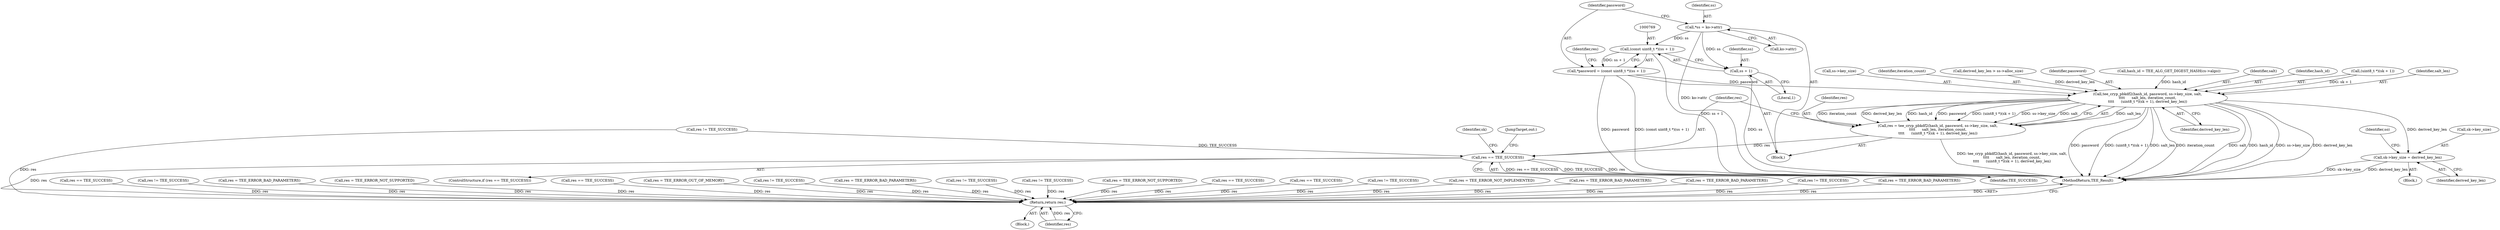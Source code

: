 digraph "0_optee_os_a637243270fc1faae16de059091795c32d86e65e@pointer" {
"1000760" [label="(Call,*ss = ko->attr)"];
"1000768" [label="(Call,(const uint8_t *)(ss + 1))"];
"1000766" [label="(Call,*password = (const uint8_t *)(ss + 1))"];
"1000804" [label="(Call,tee_cryp_pbkdf2(hash_id, password, ss->key_size, salt,\n\t\t\t\t      salt_len, iteration_count,\n\t\t\t\t      (uint8_t *)(sk + 1), derived_key_len))"];
"1000802" [label="(Call,res = tee_cryp_pbkdf2(hash_id, password, ss->key_size, salt,\n\t\t\t\t      salt_len, iteration_count,\n\t\t\t\t      (uint8_t *)(sk + 1), derived_key_len))"];
"1000820" [label="(Call,res == TEE_SUCCESS)"];
"1000847" [label="(Return,return res;)"];
"1000824" [label="(Call,sk->key_size = derived_key_len)"];
"1000770" [label="(Call,ss + 1)"];
"1000819" [label="(ControlStructure,if (res == TEE_SUCCESS))"];
"1000812" [label="(Identifier,iteration_count)"];
"1000792" [label="(Call,derived_key_len > ss->alloc_size)"];
"1000747" [label="(Block,)"];
"1000719" [label="(Call,res == TEE_SUCCESS)"];
"1000806" [label="(Identifier,password)"];
"1000687" [label="(Call,res != TEE_SUCCESS)"];
"1000385" [label="(Call,res = TEE_ERROR_BAD_PARAMETERS)"];
"1000824" [label="(Call,sk->key_size = derived_key_len)"];
"1000113" [label="(Block,)"];
"1000825" [label="(Call,sk->key_size)"];
"1000753" [label="(Call,hash_id = TEE_ALG_GET_DIGEST_HASH(cs->algo))"];
"1000847" [label="(Return,return res;)"];
"1000761" [label="(Identifier,ss)"];
"1000821" [label="(Identifier,res)"];
"1000841" [label="(Call,res = TEE_ERROR_NOT_SUPPORTED)"];
"1000774" [label="(Identifier,res)"];
"1000787" [label="(Call,res != TEE_SUCCESS)"];
"1000622" [label="(Call,res == TEE_SUCCESS)"];
"1000344" [label="(Call,res = TEE_ERROR_OUT_OF_MEMORY)"];
"1000207" [label="(Call,res != TEE_SUCCESS)"];
"1000820" [label="(Call,res == TEE_SUCCESS)"];
"1000255" [label="(Call,res = TEE_ERROR_BAD_PARAMETERS)"];
"1000194" [label="(Call,res != TEE_SUCCESS)"];
"1000771" [label="(Identifier,ss)"];
"1000849" [label="(MethodReturn,TEE_Result)"];
"1000828" [label="(Identifier,derived_key_len)"];
"1000810" [label="(Identifier,salt)"];
"1000768" [label="(Call,(const uint8_t *)(ss + 1))"];
"1000826" [label="(Identifier,sk)"];
"1000762" [label="(Call,ko->attr)"];
"1000804" [label="(Call,tee_cryp_pbkdf2(hash_id, password, ss->key_size, salt,\n\t\t\t\t      salt_len, iteration_count,\n\t\t\t\t      (uint8_t *)(sk + 1), derived_key_len))"];
"1000848" [label="(Identifier,res)"];
"1000588" [label="(Call,res != TEE_SUCCESS)"];
"1000228" [label="(Call,res = TEE_ERROR_NOT_SUPPORTED)"];
"1000514" [label="(Call,res == TEE_SUCCESS)"];
"1000766" [label="(Call,*password = (const uint8_t *)(ss + 1))"];
"1000760" [label="(Call,*ss = ko->attr)"];
"1000770" [label="(Call,ss + 1)"];
"1000805" [label="(Identifier,hash_id)"];
"1000832" [label="(Identifier,so)"];
"1000813" [label="(Call,(uint8_t *)(sk + 1))"];
"1000822" [label="(Identifier,TEE_SUCCESS)"];
"1000767" [label="(Identifier,password)"];
"1000314" [label="(Call,res == TEE_SUCCESS)"];
"1000431" [label="(Call,res != TEE_SUCCESS)"];
"1000772" [label="(Literal,1)"];
"1000420" [label="(Call,res = TEE_ERROR_NOT_IMPLEMENTED)"];
"1000698" [label="(Call,res = TEE_ERROR_BAD_PARAMETERS)"];
"1000802" [label="(Call,res = tee_cryp_pbkdf2(hash_id, password, ss->key_size, salt,\n\t\t\t\t      salt_len, iteration_count,\n\t\t\t\t      (uint8_t *)(sk + 1), derived_key_len))"];
"1000599" [label="(Call,res = TEE_ERROR_BAD_PARAMETERS)"];
"1000180" [label="(Call,res != TEE_SUCCESS)"];
"1000811" [label="(Identifier,salt_len)"];
"1000807" [label="(Call,ss->key_size)"];
"1000803" [label="(Identifier,res)"];
"1000844" [label="(JumpTarget,out:)"];
"1000823" [label="(Block,)"];
"1000798" [label="(Call,res = TEE_ERROR_BAD_PARAMETERS)"];
"1000818" [label="(Identifier,derived_key_len)"];
"1000760" -> "1000747"  [label="AST: "];
"1000760" -> "1000762"  [label="CFG: "];
"1000761" -> "1000760"  [label="AST: "];
"1000762" -> "1000760"  [label="AST: "];
"1000767" -> "1000760"  [label="CFG: "];
"1000760" -> "1000849"  [label="DDG: ko->attr"];
"1000760" -> "1000768"  [label="DDG: ss"];
"1000760" -> "1000770"  [label="DDG: ss"];
"1000768" -> "1000766"  [label="AST: "];
"1000768" -> "1000770"  [label="CFG: "];
"1000769" -> "1000768"  [label="AST: "];
"1000770" -> "1000768"  [label="AST: "];
"1000766" -> "1000768"  [label="CFG: "];
"1000768" -> "1000849"  [label="DDG: ss + 1"];
"1000768" -> "1000766"  [label="DDG: ss + 1"];
"1000766" -> "1000747"  [label="AST: "];
"1000767" -> "1000766"  [label="AST: "];
"1000774" -> "1000766"  [label="CFG: "];
"1000766" -> "1000849"  [label="DDG: password"];
"1000766" -> "1000849"  [label="DDG: (const uint8_t *)(ss + 1)"];
"1000766" -> "1000804"  [label="DDG: password"];
"1000804" -> "1000802"  [label="AST: "];
"1000804" -> "1000818"  [label="CFG: "];
"1000805" -> "1000804"  [label="AST: "];
"1000806" -> "1000804"  [label="AST: "];
"1000807" -> "1000804"  [label="AST: "];
"1000810" -> "1000804"  [label="AST: "];
"1000811" -> "1000804"  [label="AST: "];
"1000812" -> "1000804"  [label="AST: "];
"1000813" -> "1000804"  [label="AST: "];
"1000818" -> "1000804"  [label="AST: "];
"1000802" -> "1000804"  [label="CFG: "];
"1000804" -> "1000849"  [label="DDG: salt"];
"1000804" -> "1000849"  [label="DDG: hash_id"];
"1000804" -> "1000849"  [label="DDG: ss->key_size"];
"1000804" -> "1000849"  [label="DDG: derived_key_len"];
"1000804" -> "1000849"  [label="DDG: password"];
"1000804" -> "1000849"  [label="DDG: (uint8_t *)(sk + 1)"];
"1000804" -> "1000849"  [label="DDG: salt_len"];
"1000804" -> "1000849"  [label="DDG: iteration_count"];
"1000804" -> "1000802"  [label="DDG: salt_len"];
"1000804" -> "1000802"  [label="DDG: iteration_count"];
"1000804" -> "1000802"  [label="DDG: derived_key_len"];
"1000804" -> "1000802"  [label="DDG: hash_id"];
"1000804" -> "1000802"  [label="DDG: password"];
"1000804" -> "1000802"  [label="DDG: (uint8_t *)(sk + 1)"];
"1000804" -> "1000802"  [label="DDG: ss->key_size"];
"1000804" -> "1000802"  [label="DDG: salt"];
"1000753" -> "1000804"  [label="DDG: hash_id"];
"1000813" -> "1000804"  [label="DDG: sk + 1"];
"1000792" -> "1000804"  [label="DDG: derived_key_len"];
"1000804" -> "1000824"  [label="DDG: derived_key_len"];
"1000802" -> "1000747"  [label="AST: "];
"1000803" -> "1000802"  [label="AST: "];
"1000821" -> "1000802"  [label="CFG: "];
"1000802" -> "1000849"  [label="DDG: tee_cryp_pbkdf2(hash_id, password, ss->key_size, salt,\n\t\t\t\t      salt_len, iteration_count,\n\t\t\t\t      (uint8_t *)(sk + 1), derived_key_len)"];
"1000802" -> "1000820"  [label="DDG: res"];
"1000820" -> "1000819"  [label="AST: "];
"1000820" -> "1000822"  [label="CFG: "];
"1000821" -> "1000820"  [label="AST: "];
"1000822" -> "1000820"  [label="AST: "];
"1000826" -> "1000820"  [label="CFG: "];
"1000844" -> "1000820"  [label="CFG: "];
"1000820" -> "1000849"  [label="DDG: res == TEE_SUCCESS"];
"1000820" -> "1000849"  [label="DDG: TEE_SUCCESS"];
"1000820" -> "1000849"  [label="DDG: res"];
"1000787" -> "1000820"  [label="DDG: TEE_SUCCESS"];
"1000820" -> "1000847"  [label="DDG: res"];
"1000847" -> "1000113"  [label="AST: "];
"1000847" -> "1000848"  [label="CFG: "];
"1000848" -> "1000847"  [label="AST: "];
"1000849" -> "1000847"  [label="CFG: "];
"1000847" -> "1000849"  [label="DDG: <RET>"];
"1000848" -> "1000847"  [label="DDG: res"];
"1000798" -> "1000847"  [label="DDG: res"];
"1000207" -> "1000847"  [label="DDG: res"];
"1000431" -> "1000847"  [label="DDG: res"];
"1000719" -> "1000847"  [label="DDG: res"];
"1000841" -> "1000847"  [label="DDG: res"];
"1000687" -> "1000847"  [label="DDG: res"];
"1000420" -> "1000847"  [label="DDG: res"];
"1000385" -> "1000847"  [label="DDG: res"];
"1000255" -> "1000847"  [label="DDG: res"];
"1000344" -> "1000847"  [label="DDG: res"];
"1000588" -> "1000847"  [label="DDG: res"];
"1000622" -> "1000847"  [label="DDG: res"];
"1000787" -> "1000847"  [label="DDG: res"];
"1000314" -> "1000847"  [label="DDG: res"];
"1000194" -> "1000847"  [label="DDG: res"];
"1000599" -> "1000847"  [label="DDG: res"];
"1000228" -> "1000847"  [label="DDG: res"];
"1000698" -> "1000847"  [label="DDG: res"];
"1000180" -> "1000847"  [label="DDG: res"];
"1000514" -> "1000847"  [label="DDG: res"];
"1000824" -> "1000823"  [label="AST: "];
"1000824" -> "1000828"  [label="CFG: "];
"1000825" -> "1000824"  [label="AST: "];
"1000828" -> "1000824"  [label="AST: "];
"1000832" -> "1000824"  [label="CFG: "];
"1000824" -> "1000849"  [label="DDG: derived_key_len"];
"1000824" -> "1000849"  [label="DDG: sk->key_size"];
"1000770" -> "1000772"  [label="CFG: "];
"1000771" -> "1000770"  [label="AST: "];
"1000772" -> "1000770"  [label="AST: "];
"1000770" -> "1000849"  [label="DDG: ss"];
}
